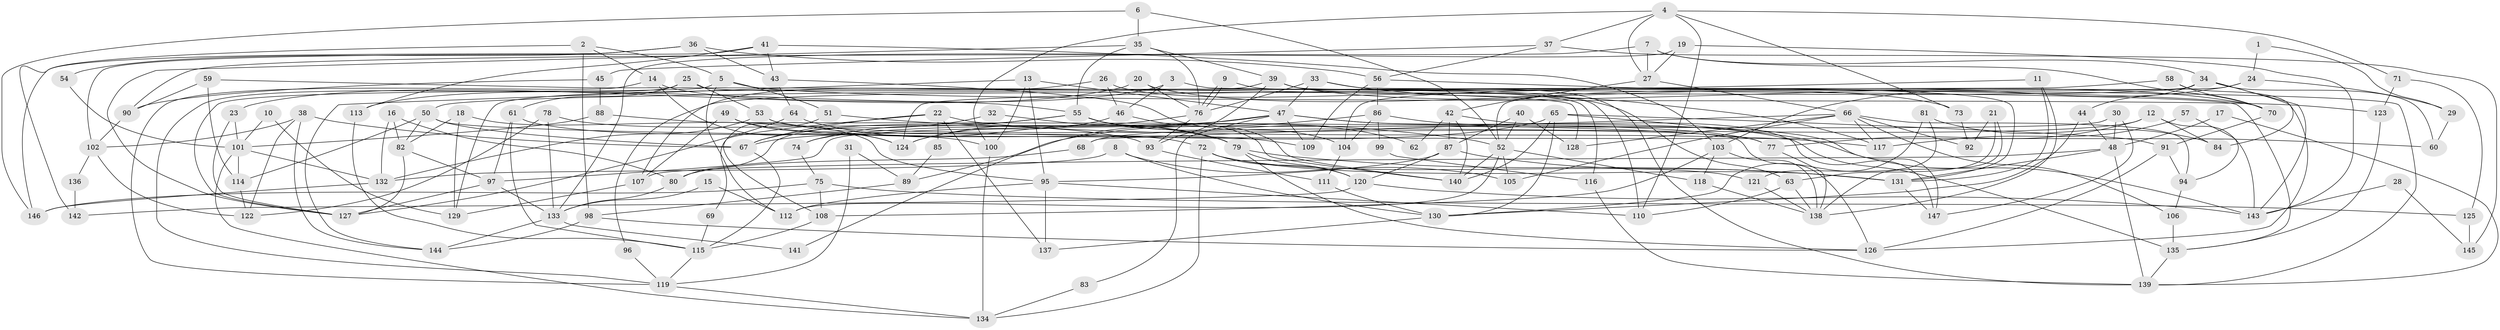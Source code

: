 // coarse degree distribution, {3: 0.15517241379310345, 2: 0.15517241379310345, 1: 0.017241379310344827, 4: 0.1896551724137931, 5: 0.1724137931034483, 7: 0.06896551724137931, 6: 0.10344827586206896, 13: 0.034482758620689655, 9: 0.017241379310344827, 10: 0.017241379310344827, 16: 0.034482758620689655, 8: 0.017241379310344827, 11: 0.017241379310344827}
// Generated by graph-tools (version 1.1) at 2025/54/03/04/25 21:54:57]
// undirected, 147 vertices, 294 edges
graph export_dot {
graph [start="1"]
  node [color=gray90,style=filled];
  1;
  2;
  3;
  4;
  5;
  6;
  7;
  8;
  9;
  10;
  11;
  12;
  13;
  14;
  15;
  16;
  17;
  18;
  19;
  20;
  21;
  22;
  23;
  24;
  25;
  26;
  27;
  28;
  29;
  30;
  31;
  32;
  33;
  34;
  35;
  36;
  37;
  38;
  39;
  40;
  41;
  42;
  43;
  44;
  45;
  46;
  47;
  48;
  49;
  50;
  51;
  52;
  53;
  54;
  55;
  56;
  57;
  58;
  59;
  60;
  61;
  62;
  63;
  64;
  65;
  66;
  67;
  68;
  69;
  70;
  71;
  72;
  73;
  74;
  75;
  76;
  77;
  78;
  79;
  80;
  81;
  82;
  83;
  84;
  85;
  86;
  87;
  88;
  89;
  90;
  91;
  92;
  93;
  94;
  95;
  96;
  97;
  98;
  99;
  100;
  101;
  102;
  103;
  104;
  105;
  106;
  107;
  108;
  109;
  110;
  111;
  112;
  113;
  114;
  115;
  116;
  117;
  118;
  119;
  120;
  121;
  122;
  123;
  124;
  125;
  126;
  127;
  128;
  129;
  130;
  131;
  132;
  133;
  134;
  135;
  136;
  137;
  138;
  139;
  140;
  141;
  142;
  143;
  144;
  145;
  146;
  147;
  1 -- 29;
  1 -- 24;
  2 -- 5;
  2 -- 98;
  2 -- 14;
  2 -- 142;
  3 -- 135;
  3 -- 46;
  3 -- 113;
  4 -- 110;
  4 -- 27;
  4 -- 37;
  4 -- 71;
  4 -- 73;
  4 -- 100;
  5 -- 127;
  5 -- 112;
  5 -- 51;
  5 -- 123;
  6 -- 52;
  6 -- 35;
  6 -- 146;
  7 -- 70;
  7 -- 90;
  7 -- 27;
  7 -- 34;
  8 -- 130;
  8 -- 132;
  8 -- 105;
  9 -- 110;
  9 -- 76;
  9 -- 76;
  10 -- 101;
  10 -- 129;
  11 -- 50;
  11 -- 131;
  11 -- 138;
  12 -- 77;
  12 -- 143;
  12 -- 68;
  12 -- 84;
  13 -- 47;
  13 -- 144;
  13 -- 95;
  13 -- 100;
  14 -- 119;
  14 -- 55;
  14 -- 124;
  15 -- 112;
  15 -- 133;
  16 -- 132;
  16 -- 82;
  16 -- 80;
  17 -- 48;
  17 -- 139;
  18 -- 129;
  18 -- 95;
  18 -- 82;
  19 -- 133;
  19 -- 27;
  19 -- 143;
  20 -- 76;
  20 -- 73;
  20 -- 23;
  21 -- 63;
  21 -- 138;
  21 -- 92;
  22 -- 137;
  22 -- 67;
  22 -- 69;
  22 -- 85;
  22 -- 117;
  23 -- 101;
  23 -- 127;
  24 -- 104;
  24 -- 103;
  24 -- 29;
  25 -- 53;
  25 -- 61;
  25 -- 116;
  25 -- 119;
  26 -- 46;
  26 -- 107;
  26 -- 63;
  27 -- 66;
  27 -- 42;
  28 -- 143;
  28 -- 145;
  29 -- 60;
  30 -- 97;
  30 -- 147;
  30 -- 48;
  31 -- 119;
  31 -- 89;
  32 -- 67;
  32 -- 79;
  33 -- 76;
  33 -- 139;
  33 -- 47;
  33 -- 117;
  34 -- 143;
  34 -- 44;
  34 -- 52;
  34 -- 60;
  34 -- 84;
  34 -- 96;
  35 -- 127;
  35 -- 55;
  35 -- 39;
  35 -- 76;
  36 -- 146;
  36 -- 56;
  36 -- 43;
  36 -- 54;
  37 -- 45;
  37 -- 56;
  37 -- 145;
  38 -- 122;
  38 -- 67;
  38 -- 102;
  38 -- 144;
  39 -- 131;
  39 -- 70;
  39 -- 93;
  39 -- 129;
  39 -- 139;
  40 -- 52;
  40 -- 87;
  40 -- 128;
  41 -- 113;
  41 -- 103;
  41 -- 43;
  41 -- 102;
  42 -- 140;
  42 -- 62;
  42 -- 87;
  42 -- 147;
  43 -- 64;
  43 -- 104;
  44 -- 48;
  44 -- 130;
  45 -- 90;
  45 -- 88;
  46 -- 140;
  46 -- 124;
  47 -- 74;
  47 -- 77;
  47 -- 83;
  47 -- 109;
  47 -- 135;
  47 -- 141;
  48 -- 139;
  48 -- 107;
  48 -- 131;
  49 -- 124;
  49 -- 109;
  49 -- 107;
  50 -- 67;
  50 -- 82;
  50 -- 60;
  50 -- 114;
  51 -- 52;
  51 -- 108;
  52 -- 105;
  52 -- 112;
  52 -- 118;
  52 -- 140;
  53 -- 77;
  53 -- 72;
  53 -- 132;
  54 -- 101;
  55 -- 140;
  55 -- 62;
  55 -- 74;
  55 -- 79;
  55 -- 80;
  56 -- 70;
  56 -- 86;
  56 -- 109;
  57 -- 117;
  57 -- 94;
  58 -- 124;
  58 -- 70;
  58 -- 126;
  59 -- 128;
  59 -- 114;
  59 -- 90;
  61 -- 97;
  61 -- 100;
  61 -- 115;
  63 -- 138;
  63 -- 110;
  64 -- 79;
  64 -- 127;
  65 -- 147;
  65 -- 130;
  65 -- 67;
  65 -- 91;
  65 -- 140;
  66 -- 117;
  66 -- 68;
  66 -- 92;
  66 -- 94;
  66 -- 105;
  66 -- 106;
  66 -- 128;
  67 -- 115;
  68 -- 80;
  69 -- 115;
  70 -- 91;
  71 -- 123;
  71 -- 125;
  72 -- 134;
  72 -- 131;
  72 -- 120;
  72 -- 121;
  73 -- 92;
  74 -- 75;
  75 -- 146;
  75 -- 108;
  75 -- 125;
  76 -- 93;
  76 -- 124;
  77 -- 138;
  78 -- 93;
  78 -- 133;
  78 -- 122;
  79 -- 131;
  79 -- 120;
  79 -- 126;
  80 -- 133;
  81 -- 130;
  81 -- 84;
  81 -- 121;
  82 -- 127;
  82 -- 97;
  83 -- 134;
  85 -- 89;
  86 -- 143;
  86 -- 89;
  86 -- 99;
  86 -- 104;
  87 -- 120;
  87 -- 95;
  87 -- 131;
  88 -- 101;
  88 -- 126;
  89 -- 98;
  90 -- 102;
  91 -- 126;
  91 -- 94;
  93 -- 111;
  94 -- 106;
  95 -- 110;
  95 -- 112;
  95 -- 137;
  96 -- 119;
  97 -- 127;
  97 -- 133;
  98 -- 126;
  98 -- 144;
  99 -- 116;
  100 -- 134;
  101 -- 134;
  101 -- 114;
  101 -- 132;
  102 -- 122;
  102 -- 136;
  103 -- 138;
  103 -- 118;
  103 -- 108;
  104 -- 111;
  106 -- 135;
  107 -- 129;
  108 -- 115;
  111 -- 130;
  113 -- 115;
  114 -- 122;
  115 -- 119;
  116 -- 139;
  118 -- 138;
  119 -- 134;
  120 -- 142;
  120 -- 143;
  121 -- 138;
  123 -- 135;
  125 -- 145;
  130 -- 137;
  131 -- 147;
  132 -- 146;
  133 -- 141;
  133 -- 144;
  135 -- 139;
  136 -- 142;
}
